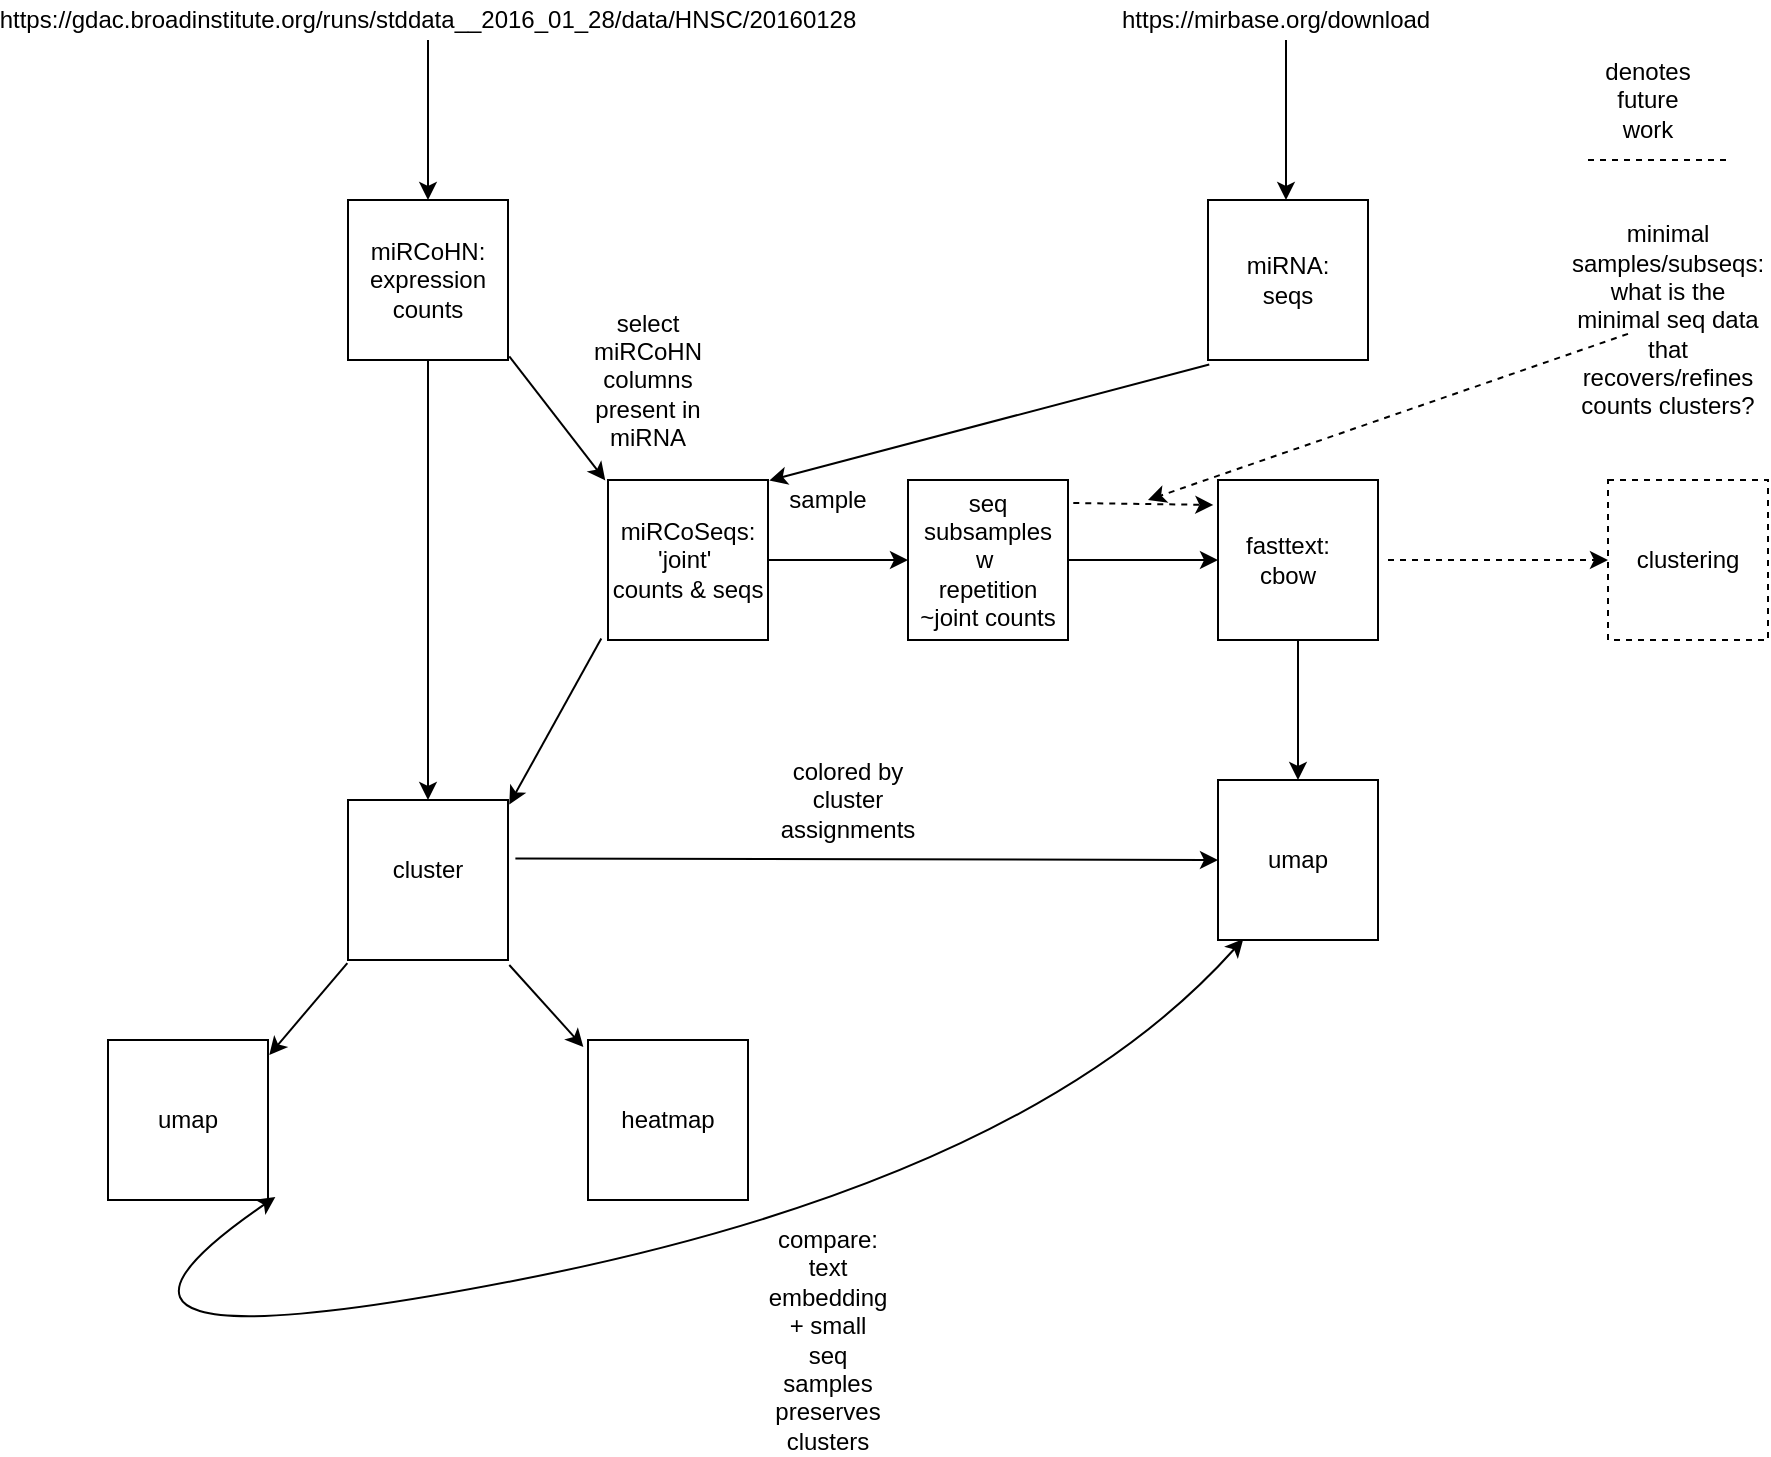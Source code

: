 <mxGraphModel dx="2209" dy="887" grid="1" gridSize="10" guides="1" tooltips="1" connect="1" arrows="1" fold="1" page="1" pageScale="1" pageWidth="850" pageHeight="1100" background="#ffffff"><root><mxCell id="0"/><mxCell id="1" parent="0"/><mxCell id="2" value="" style="whiteSpace=wrap;html=1;aspect=fixed;" vertex="1" parent="1"><mxGeometry x="50" y="140" width="80" height="80" as="geometry"/></mxCell><mxCell id="3" value="miRCoHN:&lt;div&gt;expression&lt;/div&gt;&lt;div&gt;counts&lt;/div&gt;" style="text;html=1;strokeColor=none;fillColor=none;align=center;verticalAlign=middle;whiteSpace=wrap;rounded=0;" vertex="1" parent="1"><mxGeometry x="70" y="170" width="40" height="20" as="geometry"/></mxCell><mxCell id="5" style="edgeStyle=orthogonalEdgeStyle;rounded=0;html=1;jettySize=auto;orthogonalLoop=1;entryX=0.5;entryY=0;" edge="1" parent="1" source="4" target="2"><mxGeometry relative="1" as="geometry"><mxPoint x="120" y="80" as="targetPoint"/><Array as="points"/></mxGeometry></mxCell><mxCell id="4" value="&lt;div&gt;&lt;span&gt;https://gdac.broadinstitute.org/runs/stddata__2016_01_28/data/HNSC/20160128&lt;/span&gt;&lt;/div&gt;" style="text;html=1;strokeColor=none;fillColor=none;align=center;verticalAlign=middle;whiteSpace=wrap;rounded=0;" vertex="1" parent="1"><mxGeometry x="70" y="40" width="40" height="20" as="geometry"/></mxCell><mxCell id="6" value="" style="whiteSpace=wrap;html=1;aspect=fixed;" vertex="1" parent="1"><mxGeometry x="480" y="140" width="80" height="80" as="geometry"/></mxCell><mxCell id="7" value="miRNA: seqs" style="text;html=1;strokeColor=none;fillColor=none;align=center;verticalAlign=middle;whiteSpace=wrap;rounded=0;" vertex="1" parent="1"><mxGeometry x="500" y="170" width="40" height="20" as="geometry"/></mxCell><mxCell id="8" value="&lt;div&gt;&lt;span&gt;https://mirbase.org/download&lt;/span&gt;&lt;/div&gt;" style="text;html=1;resizable=0;points=[];autosize=1;align=left;verticalAlign=top;spacingTop=-4;" vertex="1" parent="1"><mxGeometry x="435" y="40" width="170" height="20" as="geometry"/></mxCell><mxCell id="9" style="edgeStyle=orthogonalEdgeStyle;rounded=0;html=1;jettySize=auto;orthogonalLoop=1;entryX=0.5;entryY=0;" edge="1" parent="1"><mxGeometry relative="1" as="geometry"><mxPoint x="519" y="140" as="targetPoint"/><mxPoint x="519" y="60" as="sourcePoint"/><Array as="points"><mxPoint x="519" y="80"/><mxPoint x="519" y="80"/></Array></mxGeometry></mxCell><mxCell id="10" value="miRCoSeqs:&lt;div&gt;'joint'&amp;nbsp;&lt;/div&gt;&lt;div&gt;counts &amp;amp; seqs&lt;/div&gt;" style="whiteSpace=wrap;html=1;aspect=fixed;" vertex="1" parent="1"><mxGeometry x="180" y="280" width="80" height="80" as="geometry"/></mxCell><mxCell id="11" value="seq&lt;div&gt;subsamples&lt;/div&gt;&lt;div&gt;w&amp;nbsp;&lt;/div&gt;&lt;div&gt;repetition&lt;/div&gt;&lt;div&gt;~joint counts&lt;/div&gt;" style="whiteSpace=wrap;html=1;aspect=fixed;" vertex="1" parent="1"><mxGeometry x="330" y="280" width="80" height="80" as="geometry"/></mxCell><mxCell id="12" value="select miRCoHN columns present in miRNA" style="text;html=1;strokeColor=none;fillColor=none;align=center;verticalAlign=middle;whiteSpace=wrap;rounded=0;" vertex="1" parent="1"><mxGeometry x="180" y="220" width="40" height="20" as="geometry"/></mxCell><mxCell id="13" value="" style="whiteSpace=wrap;html=1;aspect=fixed;" vertex="1" parent="1"><mxGeometry x="50" y="440" width="80" height="80" as="geometry"/></mxCell><mxCell id="14" value="cluster" style="text;html=1;strokeColor=none;fillColor=none;align=center;verticalAlign=middle;whiteSpace=wrap;rounded=0;" vertex="1" parent="1"><mxGeometry x="70" y="460" width="40" height="30" as="geometry"/></mxCell><mxCell id="15" value="" style="whiteSpace=wrap;html=1;aspect=fixed;" vertex="1" parent="1"><mxGeometry x="-70" y="560" width="80" height="80" as="geometry"/></mxCell><mxCell id="16" value="umap" style="text;html=1;strokeColor=none;fillColor=none;align=center;verticalAlign=middle;whiteSpace=wrap;rounded=0;" vertex="1" parent="1"><mxGeometry x="-50" y="590" width="40" height="20" as="geometry"/></mxCell><mxCell id="18" value="" style="whiteSpace=wrap;html=1;aspect=fixed;" vertex="1" parent="1"><mxGeometry x="170" y="560" width="80" height="80" as="geometry"/></mxCell><mxCell id="19" value="heatmap" style="text;html=1;strokeColor=none;fillColor=none;align=center;verticalAlign=middle;whiteSpace=wrap;rounded=0;" vertex="1" parent="1"><mxGeometry x="190" y="590" width="40" height="20" as="geometry"/></mxCell><mxCell id="22" value="" style="whiteSpace=wrap;html=1;aspect=fixed;" vertex="1" parent="1"><mxGeometry x="485" y="430" width="80" height="80" as="geometry"/></mxCell><mxCell id="23" value="umap" style="text;html=1;strokeColor=none;fillColor=none;align=center;verticalAlign=middle;whiteSpace=wrap;rounded=0;" vertex="1" parent="1"><mxGeometry x="505" y="460" width="40" height="20" as="geometry"/></mxCell><mxCell id="24" value="sample" style="text;html=1;strokeColor=none;fillColor=none;align=center;verticalAlign=middle;whiteSpace=wrap;rounded=0;" vertex="1" parent="1"><mxGeometry x="270" y="280" width="40" height="20" as="geometry"/></mxCell><mxCell id="25" value="" style="whiteSpace=wrap;html=1;aspect=fixed;" vertex="1" parent="1"><mxGeometry x="485" y="280" width="80" height="80" as="geometry"/></mxCell><mxCell id="27" value="colored by cluster assignments" style="text;html=1;strokeColor=none;fillColor=none;align=center;verticalAlign=middle;whiteSpace=wrap;rounded=0;" vertex="1" parent="1"><mxGeometry x="280" y="430" width="40" height="20" as="geometry"/></mxCell><mxCell id="29" value="fasttext: cbow" style="text;html=1;strokeColor=none;fillColor=none;align=center;verticalAlign=middle;whiteSpace=wrap;rounded=0;" vertex="1" parent="1"><mxGeometry x="500" y="310" width="40" height="20" as="geometry"/></mxCell><mxCell id="31" value="" style="endArrow=classic;html=1;entryX=-0.017;entryY=0.003;entryPerimeter=0;exitX=1.008;exitY=0.978;exitPerimeter=0;" edge="1" parent="1" source="2" target="10"><mxGeometry width="50" height="50" relative="1" as="geometry"><mxPoint x="-120" y="710" as="sourcePoint"/><mxPoint x="-70" y="660" as="targetPoint"/></mxGeometry></mxCell><mxCell id="32" value="" style="endArrow=classic;html=1;entryX=0;entryY=0.5;exitX=1;exitY=0.5;" edge="1" parent="1" source="10" target="11"><mxGeometry width="50" height="50" relative="1" as="geometry"><mxPoint x="-120" y="710" as="sourcePoint"/><mxPoint x="-70" y="660" as="targetPoint"/></mxGeometry></mxCell><mxCell id="33" value="" style="endArrow=classic;html=1;entryX=1.008;entryY=0.003;entryPerimeter=0;exitX=0.008;exitY=1.028;exitPerimeter=0;" edge="1" parent="1" source="6" target="10"><mxGeometry width="50" height="50" relative="1" as="geometry"><mxPoint x="-120" y="710" as="sourcePoint"/><mxPoint x="-70" y="660" as="targetPoint"/></mxGeometry></mxCell><mxCell id="34" value="" style="endArrow=classic;html=1;entryX=0;entryY=0.5;exitX=1;exitY=0.5;" edge="1" parent="1" source="11" target="25"><mxGeometry width="50" height="50" relative="1" as="geometry"><mxPoint x="-120" y="710" as="sourcePoint"/><mxPoint x="-70" y="660" as="targetPoint"/></mxGeometry></mxCell><mxCell id="35" value="" style="endArrow=classic;html=1;entryX=0;entryY=0.5;exitX=1.046;exitY=0.366;exitPerimeter=0;" edge="1" parent="1" source="13" target="22"><mxGeometry width="50" height="50" relative="1" as="geometry"><mxPoint x="-120" y="710" as="sourcePoint"/><mxPoint x="-70" y="660" as="targetPoint"/></mxGeometry></mxCell><mxCell id="36" value="" style="endArrow=classic;html=1;exitX=0.5;exitY=1;" edge="1" parent="1" source="2" target="13"><mxGeometry width="50" height="50" relative="1" as="geometry"><mxPoint x="-120" y="710" as="sourcePoint"/><mxPoint x="-70" y="660" as="targetPoint"/></mxGeometry></mxCell><mxCell id="37" value="" style="endArrow=classic;html=1;exitX=-0.042;exitY=0.991;exitPerimeter=0;entryX=1.008;entryY=0.028;entryPerimeter=0;" edge="1" parent="1" source="10" target="13"><mxGeometry width="50" height="50" relative="1" as="geometry"><mxPoint x="-120" y="710" as="sourcePoint"/><mxPoint x="-70" y="660" as="targetPoint"/></mxGeometry></mxCell><mxCell id="38" value="" style="endArrow=classic;html=1;entryX=0.5;entryY=0;exitX=0.5;exitY=1;" edge="1" parent="1" source="25" target="22"><mxGeometry width="50" height="50" relative="1" as="geometry"><mxPoint x="-120" y="710" as="sourcePoint"/><mxPoint x="-70" y="660" as="targetPoint"/></mxGeometry></mxCell><mxCell id="39" value="" style="endArrow=classic;html=1;entryX=1.008;entryY=0.094;entryPerimeter=0;exitX=-0.004;exitY=1.019;exitPerimeter=0;" edge="1" parent="1" source="13" target="15"><mxGeometry width="50" height="50" relative="1" as="geometry"><mxPoint x="-120" y="710" as="sourcePoint"/><mxPoint x="-70" y="660" as="targetPoint"/></mxGeometry></mxCell><mxCell id="40" value="" style="endArrow=classic;html=1;entryX=-0.029;entryY=0.044;entryPerimeter=0;exitX=1.008;exitY=1.031;exitPerimeter=0;" edge="1" parent="1" source="13" target="18"><mxGeometry width="50" height="50" relative="1" as="geometry"><mxPoint x="-120" y="710" as="sourcePoint"/><mxPoint x="-70" y="660" as="targetPoint"/></mxGeometry></mxCell><mxCell id="41" value="" style="endArrow=classic;html=1;dashed=1;" edge="1" parent="1"><mxGeometry width="50" height="50" relative="1" as="geometry"><mxPoint x="570" y="320" as="sourcePoint"/><mxPoint x="680" y="320" as="targetPoint"/></mxGeometry></mxCell><mxCell id="42" value="" style="endArrow=none;dashed=1;html=1;" edge="1" parent="1"><mxGeometry width="50" height="50" relative="1" as="geometry"><mxPoint x="670" y="120" as="sourcePoint"/><mxPoint x="740" y="120" as="targetPoint"/></mxGeometry></mxCell><mxCell id="43" value="denotes future work" style="text;html=1;strokeColor=none;fillColor=none;align=center;verticalAlign=middle;whiteSpace=wrap;rounded=0;" vertex="1" parent="1"><mxGeometry x="680" y="80" width="40" height="20" as="geometry"/></mxCell><mxCell id="45" value="" style="whiteSpace=wrap;html=1;aspect=fixed;dashed=1;" vertex="1" parent="1"><mxGeometry x="680" y="280" width="80" height="80" as="geometry"/></mxCell><mxCell id="46" value="clustering" style="text;html=1;strokeColor=none;fillColor=none;align=center;verticalAlign=middle;whiteSpace=wrap;rounded=0;" vertex="1" parent="1"><mxGeometry x="700" y="310" width="40" height="20" as="geometry"/></mxCell><mxCell id="47" value="" style="endArrow=classic;html=1;dashed=1;entryX=-0.029;entryY=0.156;entryPerimeter=0;exitX=1.033;exitY=0.144;exitPerimeter=0;" edge="1" parent="1" source="11" target="25"><mxGeometry width="50" height="50" relative="1" as="geometry"><mxPoint x="-120" y="710" as="sourcePoint"/><mxPoint x="-70" y="660" as="targetPoint"/></mxGeometry></mxCell><mxCell id="48" value="minimal samples/subseqs: what is the minimal seq data that recovers/refines counts clusters?" style="text;html=1;strokeColor=none;fillColor=none;align=center;verticalAlign=middle;whiteSpace=wrap;rounded=0;dashed=1;" vertex="1" parent="1"><mxGeometry x="690" y="190" width="40" height="20" as="geometry"/></mxCell><mxCell id="50" value="" style="endArrow=classic;html=1;dashed=1;" edge="1" parent="1" source="48"><mxGeometry width="50" height="50" relative="1" as="geometry"><mxPoint x="-120" y="710" as="sourcePoint"/><mxPoint x="450" y="290" as="targetPoint"/></mxGeometry></mxCell><mxCell id="52" value="" style="curved=1;endArrow=classic;html=1;entryX=1.046;entryY=0.981;entryPerimeter=0;exitX=0.158;exitY=0.994;exitPerimeter=0;startArrow=classic;startFill=1;" edge="1" parent="1" source="22" target="15"><mxGeometry width="50" height="50" relative="1" as="geometry"><mxPoint x="-120" y="780" as="sourcePoint"/><mxPoint x="-70" y="730" as="targetPoint"/><Array as="points"><mxPoint x="390" y="630"/><mxPoint x="-120" y="730"/></Array></mxGeometry></mxCell><mxCell id="54" value="compare: text embedding + small seq samples preserves clusters" style="text;html=1;strokeColor=none;fillColor=none;align=center;verticalAlign=middle;whiteSpace=wrap;rounded=0;dashed=1;" vertex="1" parent="1"><mxGeometry x="270" y="700" width="40" height="20" as="geometry"/></mxCell></root></mxGraphModel>